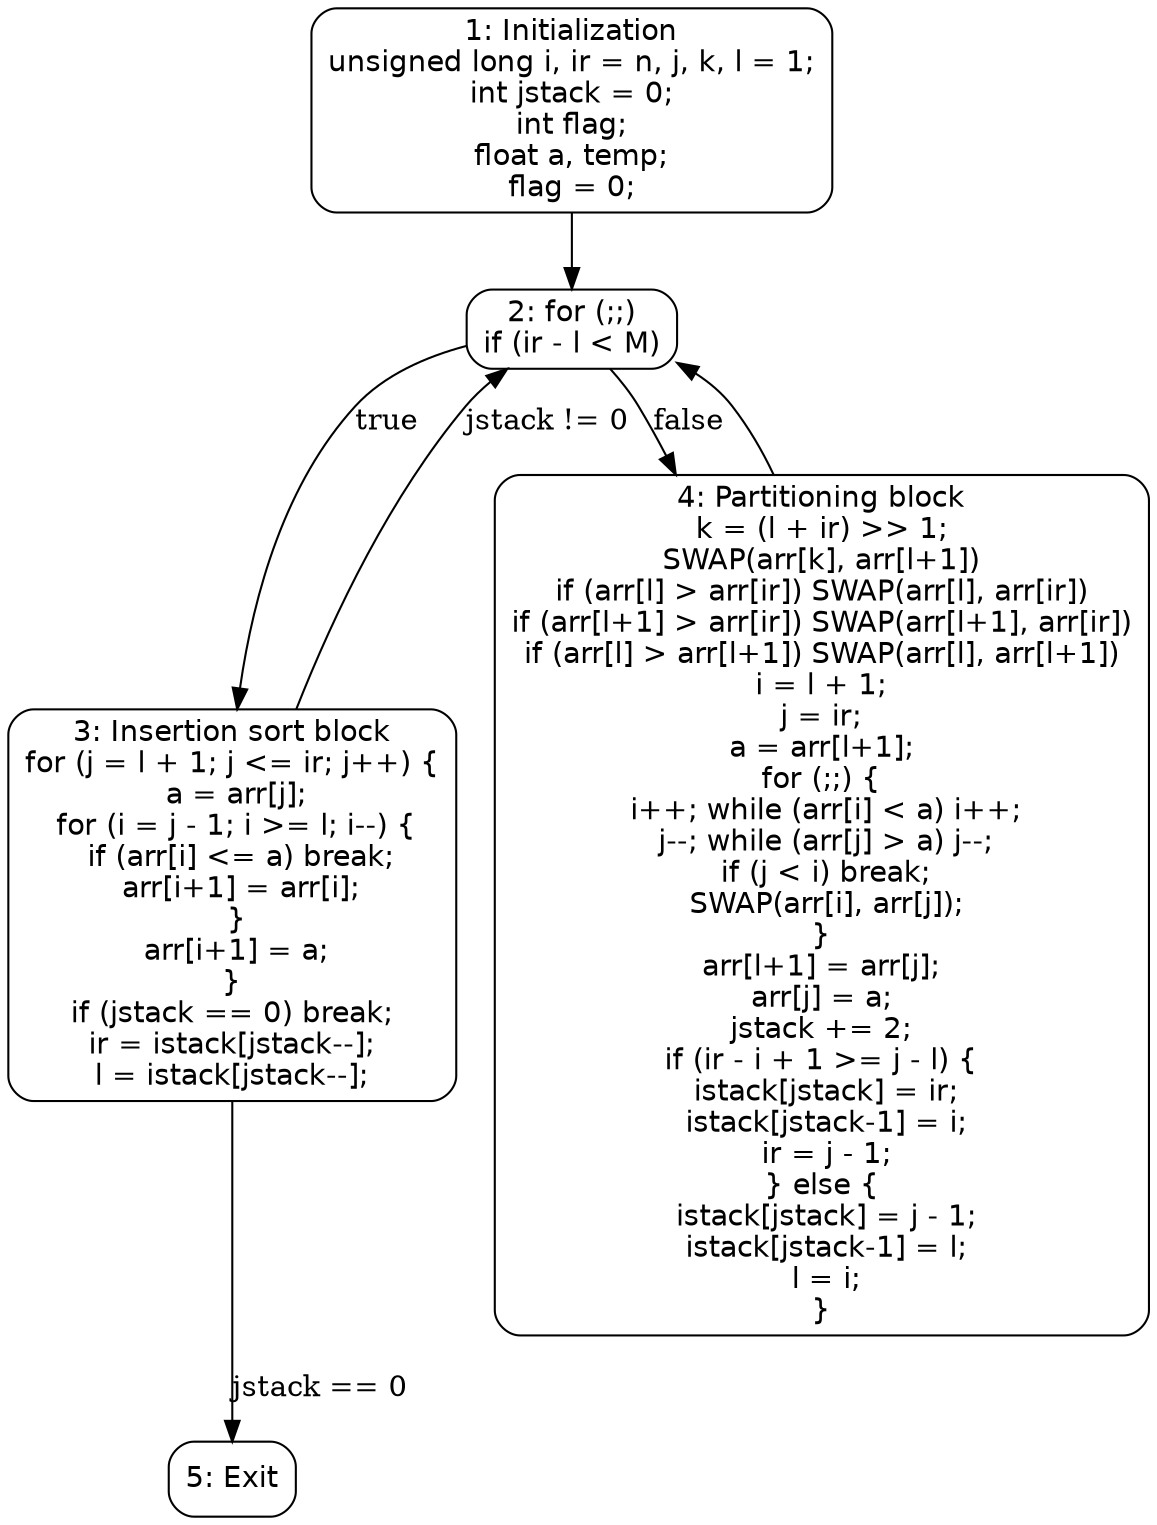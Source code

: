 digraph sort_CFG {
    node [shape=box, style=rounded, fontname="Helvetica"];
    N1 [label="1: Initialization\nunsigned long i, ir = n, j, k, l = 1;\nint jstack = 0;\nint flag;\nfloat a, temp;\nflag = 0;"];
    N2 [label="2: for (;;)\nif (ir - l < M)"];
    N3 [label="3: Insertion sort block\nfor (j = l + 1; j <= ir; j++) {\n a = arr[j];\n for (i = j - 1; i >= l; i--) {\n  if (arr[i] <= a) break;\n  arr[i+1] = arr[i];\n }\n arr[i+1] = a;\n}\nif (jstack == 0) break;\nir = istack[jstack--];\nl = istack[jstack--];"];
    N4 [label="4: Partitioning block\nk = (l + ir) >> 1;\nSWAP(arr[k], arr[l+1])\nif (arr[l] > arr[ir]) SWAP(arr[l], arr[ir])\nif (arr[l+1] > arr[ir]) SWAP(arr[l+1], arr[ir])\nif (arr[l] > arr[l+1]) SWAP(arr[l], arr[l+1])\ni = l + 1;\nj = ir;\na = arr[l+1];\nfor (;;) {\n i++; while (arr[i] < a) i++;\n j--; while (arr[j] > a) j--;\n if (j < i) break;\n SWAP(arr[i], arr[j]);\n}\narr[l+1] = arr[j];\narr[j] = a;\njstack += 2;\nif (ir - i + 1 >= j - l) {\n istack[jstack] = ir;\n istack[jstack-1] = i;\n ir = j - 1;\n} else {\n istack[jstack] = j - 1;\n istack[jstack-1] = l;\n l = i;\n}"];
    N5 [label="5: Exit"];

    N1 -> N2;
    N2 -> N3 [label="true"];
    N2 -> N4 [label="false"];
    N3 -> N2 [label="jstack != 0"];
    N3 -> N5 [label="jstack == 0"];
    N4 -> N2;
}